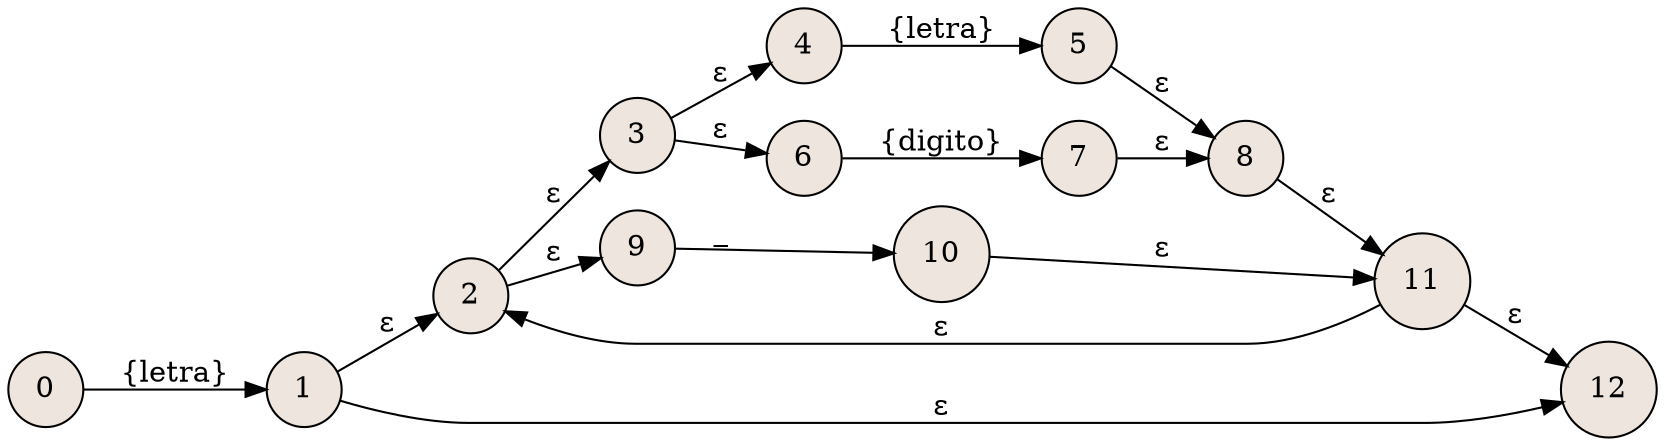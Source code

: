 digraph grafica{
rankdir=LR;
node [shape =circle, style=filled, fillcolor=seashell2];
0->1 [label ="{letra}"];
1->2 [label ="ε"];
2->3 [label ="ε"];
2->9 [label ="ε"];
3->4 [label ="ε"];
3->6 [label ="ε"];
4->5 [label ="{letra}"];
5->8 [label ="ε"];
6->7 [label ="{digito}"];
7->8 [label ="ε"];
8->11 [label ="ε"];
9->10 [label ="_"];
10->11 [label ="ε"];
11->2 [label ="ε"];
11->12 [label ="ε"];
1->12 [label ="ε" shape ="doublecircle"];
}
